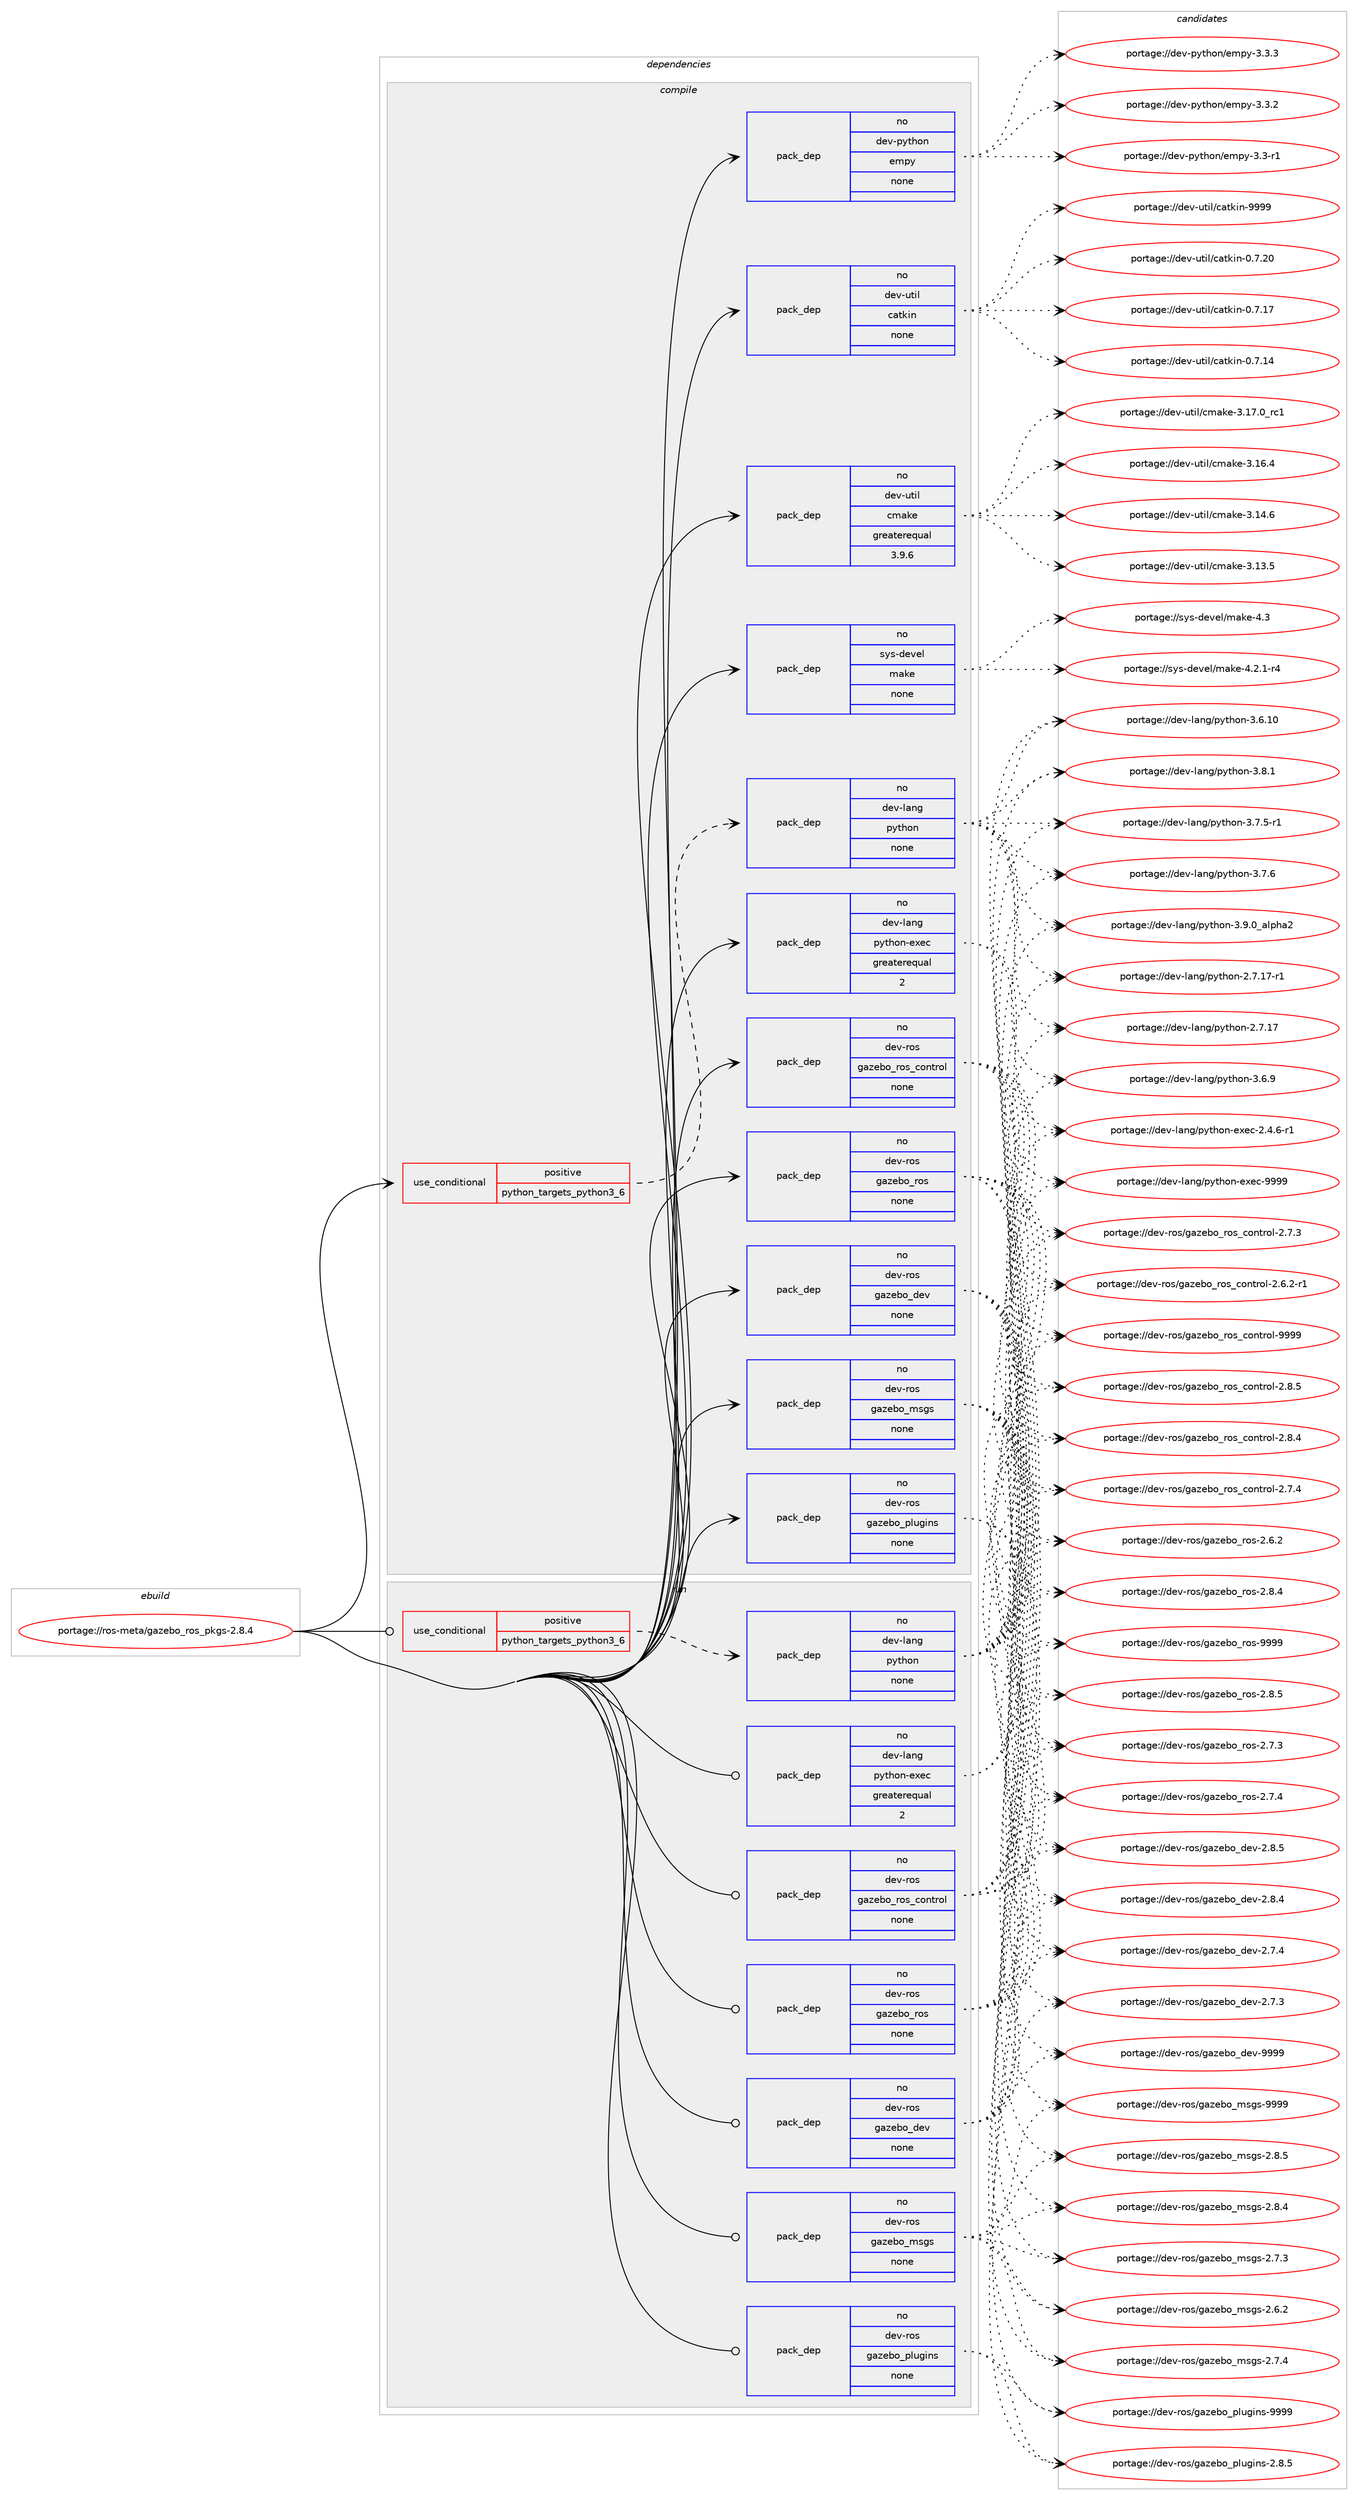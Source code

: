 digraph prolog {

# *************
# Graph options
# *************

newrank=true;
concentrate=true;
compound=true;
graph [rankdir=LR,fontname=Helvetica,fontsize=10,ranksep=1.5];#, ranksep=2.5, nodesep=0.2];
edge  [arrowhead=vee];
node  [fontname=Helvetica,fontsize=10];

# **********
# The ebuild
# **********

subgraph cluster_leftcol {
color=gray;
rank=same;
label=<<i>ebuild</i>>;
id [label="portage://ros-meta/gazebo_ros_pkgs-2.8.4", color=red, width=4, href="../ros-meta/gazebo_ros_pkgs-2.8.4.svg"];
}

# ****************
# The dependencies
# ****************

subgraph cluster_midcol {
color=gray;
label=<<i>dependencies</i>>;
subgraph cluster_compile {
fillcolor="#eeeeee";
style=filled;
label=<<i>compile</i>>;
subgraph cond20586 {
dependency104599 [label=<<TABLE BORDER="0" CELLBORDER="1" CELLSPACING="0" CELLPADDING="4"><TR><TD ROWSPAN="3" CELLPADDING="10">use_conditional</TD></TR><TR><TD>positive</TD></TR><TR><TD>python_targets_python3_6</TD></TR></TABLE>>, shape=none, color=red];
subgraph pack82245 {
dependency104600 [label=<<TABLE BORDER="0" CELLBORDER="1" CELLSPACING="0" CELLPADDING="4" WIDTH="220"><TR><TD ROWSPAN="6" CELLPADDING="30">pack_dep</TD></TR><TR><TD WIDTH="110">no</TD></TR><TR><TD>dev-lang</TD></TR><TR><TD>python</TD></TR><TR><TD>none</TD></TR><TR><TD></TD></TR></TABLE>>, shape=none, color=blue];
}
dependency104599:e -> dependency104600:w [weight=20,style="dashed",arrowhead="vee"];
}
id:e -> dependency104599:w [weight=20,style="solid",arrowhead="vee"];
subgraph pack82246 {
dependency104601 [label=<<TABLE BORDER="0" CELLBORDER="1" CELLSPACING="0" CELLPADDING="4" WIDTH="220"><TR><TD ROWSPAN="6" CELLPADDING="30">pack_dep</TD></TR><TR><TD WIDTH="110">no</TD></TR><TR><TD>dev-lang</TD></TR><TR><TD>python-exec</TD></TR><TR><TD>greaterequal</TD></TR><TR><TD>2</TD></TR></TABLE>>, shape=none, color=blue];
}
id:e -> dependency104601:w [weight=20,style="solid",arrowhead="vee"];
subgraph pack82247 {
dependency104602 [label=<<TABLE BORDER="0" CELLBORDER="1" CELLSPACING="0" CELLPADDING="4" WIDTH="220"><TR><TD ROWSPAN="6" CELLPADDING="30">pack_dep</TD></TR><TR><TD WIDTH="110">no</TD></TR><TR><TD>dev-python</TD></TR><TR><TD>empy</TD></TR><TR><TD>none</TD></TR><TR><TD></TD></TR></TABLE>>, shape=none, color=blue];
}
id:e -> dependency104602:w [weight=20,style="solid",arrowhead="vee"];
subgraph pack82248 {
dependency104603 [label=<<TABLE BORDER="0" CELLBORDER="1" CELLSPACING="0" CELLPADDING="4" WIDTH="220"><TR><TD ROWSPAN="6" CELLPADDING="30">pack_dep</TD></TR><TR><TD WIDTH="110">no</TD></TR><TR><TD>dev-ros</TD></TR><TR><TD>gazebo_dev</TD></TR><TR><TD>none</TD></TR><TR><TD></TD></TR></TABLE>>, shape=none, color=blue];
}
id:e -> dependency104603:w [weight=20,style="solid",arrowhead="vee"];
subgraph pack82249 {
dependency104604 [label=<<TABLE BORDER="0" CELLBORDER="1" CELLSPACING="0" CELLPADDING="4" WIDTH="220"><TR><TD ROWSPAN="6" CELLPADDING="30">pack_dep</TD></TR><TR><TD WIDTH="110">no</TD></TR><TR><TD>dev-ros</TD></TR><TR><TD>gazebo_msgs</TD></TR><TR><TD>none</TD></TR><TR><TD></TD></TR></TABLE>>, shape=none, color=blue];
}
id:e -> dependency104604:w [weight=20,style="solid",arrowhead="vee"];
subgraph pack82250 {
dependency104605 [label=<<TABLE BORDER="0" CELLBORDER="1" CELLSPACING="0" CELLPADDING="4" WIDTH="220"><TR><TD ROWSPAN="6" CELLPADDING="30">pack_dep</TD></TR><TR><TD WIDTH="110">no</TD></TR><TR><TD>dev-ros</TD></TR><TR><TD>gazebo_plugins</TD></TR><TR><TD>none</TD></TR><TR><TD></TD></TR></TABLE>>, shape=none, color=blue];
}
id:e -> dependency104605:w [weight=20,style="solid",arrowhead="vee"];
subgraph pack82251 {
dependency104606 [label=<<TABLE BORDER="0" CELLBORDER="1" CELLSPACING="0" CELLPADDING="4" WIDTH="220"><TR><TD ROWSPAN="6" CELLPADDING="30">pack_dep</TD></TR><TR><TD WIDTH="110">no</TD></TR><TR><TD>dev-ros</TD></TR><TR><TD>gazebo_ros</TD></TR><TR><TD>none</TD></TR><TR><TD></TD></TR></TABLE>>, shape=none, color=blue];
}
id:e -> dependency104606:w [weight=20,style="solid",arrowhead="vee"];
subgraph pack82252 {
dependency104607 [label=<<TABLE BORDER="0" CELLBORDER="1" CELLSPACING="0" CELLPADDING="4" WIDTH="220"><TR><TD ROWSPAN="6" CELLPADDING="30">pack_dep</TD></TR><TR><TD WIDTH="110">no</TD></TR><TR><TD>dev-ros</TD></TR><TR><TD>gazebo_ros_control</TD></TR><TR><TD>none</TD></TR><TR><TD></TD></TR></TABLE>>, shape=none, color=blue];
}
id:e -> dependency104607:w [weight=20,style="solid",arrowhead="vee"];
subgraph pack82253 {
dependency104608 [label=<<TABLE BORDER="0" CELLBORDER="1" CELLSPACING="0" CELLPADDING="4" WIDTH="220"><TR><TD ROWSPAN="6" CELLPADDING="30">pack_dep</TD></TR><TR><TD WIDTH="110">no</TD></TR><TR><TD>dev-util</TD></TR><TR><TD>catkin</TD></TR><TR><TD>none</TD></TR><TR><TD></TD></TR></TABLE>>, shape=none, color=blue];
}
id:e -> dependency104608:w [weight=20,style="solid",arrowhead="vee"];
subgraph pack82254 {
dependency104609 [label=<<TABLE BORDER="0" CELLBORDER="1" CELLSPACING="0" CELLPADDING="4" WIDTH="220"><TR><TD ROWSPAN="6" CELLPADDING="30">pack_dep</TD></TR><TR><TD WIDTH="110">no</TD></TR><TR><TD>dev-util</TD></TR><TR><TD>cmake</TD></TR><TR><TD>greaterequal</TD></TR><TR><TD>3.9.6</TD></TR></TABLE>>, shape=none, color=blue];
}
id:e -> dependency104609:w [weight=20,style="solid",arrowhead="vee"];
subgraph pack82255 {
dependency104610 [label=<<TABLE BORDER="0" CELLBORDER="1" CELLSPACING="0" CELLPADDING="4" WIDTH="220"><TR><TD ROWSPAN="6" CELLPADDING="30">pack_dep</TD></TR><TR><TD WIDTH="110">no</TD></TR><TR><TD>sys-devel</TD></TR><TR><TD>make</TD></TR><TR><TD>none</TD></TR><TR><TD></TD></TR></TABLE>>, shape=none, color=blue];
}
id:e -> dependency104610:w [weight=20,style="solid",arrowhead="vee"];
}
subgraph cluster_compileandrun {
fillcolor="#eeeeee";
style=filled;
label=<<i>compile and run</i>>;
}
subgraph cluster_run {
fillcolor="#eeeeee";
style=filled;
label=<<i>run</i>>;
subgraph cond20587 {
dependency104611 [label=<<TABLE BORDER="0" CELLBORDER="1" CELLSPACING="0" CELLPADDING="4"><TR><TD ROWSPAN="3" CELLPADDING="10">use_conditional</TD></TR><TR><TD>positive</TD></TR><TR><TD>python_targets_python3_6</TD></TR></TABLE>>, shape=none, color=red];
subgraph pack82256 {
dependency104612 [label=<<TABLE BORDER="0" CELLBORDER="1" CELLSPACING="0" CELLPADDING="4" WIDTH="220"><TR><TD ROWSPAN="6" CELLPADDING="30">pack_dep</TD></TR><TR><TD WIDTH="110">no</TD></TR><TR><TD>dev-lang</TD></TR><TR><TD>python</TD></TR><TR><TD>none</TD></TR><TR><TD></TD></TR></TABLE>>, shape=none, color=blue];
}
dependency104611:e -> dependency104612:w [weight=20,style="dashed",arrowhead="vee"];
}
id:e -> dependency104611:w [weight=20,style="solid",arrowhead="odot"];
subgraph pack82257 {
dependency104613 [label=<<TABLE BORDER="0" CELLBORDER="1" CELLSPACING="0" CELLPADDING="4" WIDTH="220"><TR><TD ROWSPAN="6" CELLPADDING="30">pack_dep</TD></TR><TR><TD WIDTH="110">no</TD></TR><TR><TD>dev-lang</TD></TR><TR><TD>python-exec</TD></TR><TR><TD>greaterequal</TD></TR><TR><TD>2</TD></TR></TABLE>>, shape=none, color=blue];
}
id:e -> dependency104613:w [weight=20,style="solid",arrowhead="odot"];
subgraph pack82258 {
dependency104614 [label=<<TABLE BORDER="0" CELLBORDER="1" CELLSPACING="0" CELLPADDING="4" WIDTH="220"><TR><TD ROWSPAN="6" CELLPADDING="30">pack_dep</TD></TR><TR><TD WIDTH="110">no</TD></TR><TR><TD>dev-ros</TD></TR><TR><TD>gazebo_dev</TD></TR><TR><TD>none</TD></TR><TR><TD></TD></TR></TABLE>>, shape=none, color=blue];
}
id:e -> dependency104614:w [weight=20,style="solid",arrowhead="odot"];
subgraph pack82259 {
dependency104615 [label=<<TABLE BORDER="0" CELLBORDER="1" CELLSPACING="0" CELLPADDING="4" WIDTH="220"><TR><TD ROWSPAN="6" CELLPADDING="30">pack_dep</TD></TR><TR><TD WIDTH="110">no</TD></TR><TR><TD>dev-ros</TD></TR><TR><TD>gazebo_msgs</TD></TR><TR><TD>none</TD></TR><TR><TD></TD></TR></TABLE>>, shape=none, color=blue];
}
id:e -> dependency104615:w [weight=20,style="solid",arrowhead="odot"];
subgraph pack82260 {
dependency104616 [label=<<TABLE BORDER="0" CELLBORDER="1" CELLSPACING="0" CELLPADDING="4" WIDTH="220"><TR><TD ROWSPAN="6" CELLPADDING="30">pack_dep</TD></TR><TR><TD WIDTH="110">no</TD></TR><TR><TD>dev-ros</TD></TR><TR><TD>gazebo_plugins</TD></TR><TR><TD>none</TD></TR><TR><TD></TD></TR></TABLE>>, shape=none, color=blue];
}
id:e -> dependency104616:w [weight=20,style="solid",arrowhead="odot"];
subgraph pack82261 {
dependency104617 [label=<<TABLE BORDER="0" CELLBORDER="1" CELLSPACING="0" CELLPADDING="4" WIDTH="220"><TR><TD ROWSPAN="6" CELLPADDING="30">pack_dep</TD></TR><TR><TD WIDTH="110">no</TD></TR><TR><TD>dev-ros</TD></TR><TR><TD>gazebo_ros</TD></TR><TR><TD>none</TD></TR><TR><TD></TD></TR></TABLE>>, shape=none, color=blue];
}
id:e -> dependency104617:w [weight=20,style="solid",arrowhead="odot"];
subgraph pack82262 {
dependency104618 [label=<<TABLE BORDER="0" CELLBORDER="1" CELLSPACING="0" CELLPADDING="4" WIDTH="220"><TR><TD ROWSPAN="6" CELLPADDING="30">pack_dep</TD></TR><TR><TD WIDTH="110">no</TD></TR><TR><TD>dev-ros</TD></TR><TR><TD>gazebo_ros_control</TD></TR><TR><TD>none</TD></TR><TR><TD></TD></TR></TABLE>>, shape=none, color=blue];
}
id:e -> dependency104618:w [weight=20,style="solid",arrowhead="odot"];
}
}

# **************
# The candidates
# **************

subgraph cluster_choices {
rank=same;
color=gray;
label=<<i>candidates</i>>;

subgraph choice82245 {
color=black;
nodesep=1;
choice10010111845108971101034711212111610411111045514657464895971081121049750 [label="portage://dev-lang/python-3.9.0_alpha2", color=red, width=4,href="../dev-lang/python-3.9.0_alpha2.svg"];
choice100101118451089711010347112121116104111110455146564649 [label="portage://dev-lang/python-3.8.1", color=red, width=4,href="../dev-lang/python-3.8.1.svg"];
choice100101118451089711010347112121116104111110455146554654 [label="portage://dev-lang/python-3.7.6", color=red, width=4,href="../dev-lang/python-3.7.6.svg"];
choice1001011184510897110103471121211161041111104551465546534511449 [label="portage://dev-lang/python-3.7.5-r1", color=red, width=4,href="../dev-lang/python-3.7.5-r1.svg"];
choice100101118451089711010347112121116104111110455146544657 [label="portage://dev-lang/python-3.6.9", color=red, width=4,href="../dev-lang/python-3.6.9.svg"];
choice10010111845108971101034711212111610411111045514654464948 [label="portage://dev-lang/python-3.6.10", color=red, width=4,href="../dev-lang/python-3.6.10.svg"];
choice100101118451089711010347112121116104111110455046554649554511449 [label="portage://dev-lang/python-2.7.17-r1", color=red, width=4,href="../dev-lang/python-2.7.17-r1.svg"];
choice10010111845108971101034711212111610411111045504655464955 [label="portage://dev-lang/python-2.7.17", color=red, width=4,href="../dev-lang/python-2.7.17.svg"];
dependency104600:e -> choice10010111845108971101034711212111610411111045514657464895971081121049750:w [style=dotted,weight="100"];
dependency104600:e -> choice100101118451089711010347112121116104111110455146564649:w [style=dotted,weight="100"];
dependency104600:e -> choice100101118451089711010347112121116104111110455146554654:w [style=dotted,weight="100"];
dependency104600:e -> choice1001011184510897110103471121211161041111104551465546534511449:w [style=dotted,weight="100"];
dependency104600:e -> choice100101118451089711010347112121116104111110455146544657:w [style=dotted,weight="100"];
dependency104600:e -> choice10010111845108971101034711212111610411111045514654464948:w [style=dotted,weight="100"];
dependency104600:e -> choice100101118451089711010347112121116104111110455046554649554511449:w [style=dotted,weight="100"];
dependency104600:e -> choice10010111845108971101034711212111610411111045504655464955:w [style=dotted,weight="100"];
}
subgraph choice82246 {
color=black;
nodesep=1;
choice10010111845108971101034711212111610411111045101120101994557575757 [label="portage://dev-lang/python-exec-9999", color=red, width=4,href="../dev-lang/python-exec-9999.svg"];
choice10010111845108971101034711212111610411111045101120101994550465246544511449 [label="portage://dev-lang/python-exec-2.4.6-r1", color=red, width=4,href="../dev-lang/python-exec-2.4.6-r1.svg"];
dependency104601:e -> choice10010111845108971101034711212111610411111045101120101994557575757:w [style=dotted,weight="100"];
dependency104601:e -> choice10010111845108971101034711212111610411111045101120101994550465246544511449:w [style=dotted,weight="100"];
}
subgraph choice82247 {
color=black;
nodesep=1;
choice1001011184511212111610411111047101109112121455146514651 [label="portage://dev-python/empy-3.3.3", color=red, width=4,href="../dev-python/empy-3.3.3.svg"];
choice1001011184511212111610411111047101109112121455146514650 [label="portage://dev-python/empy-3.3.2", color=red, width=4,href="../dev-python/empy-3.3.2.svg"];
choice1001011184511212111610411111047101109112121455146514511449 [label="portage://dev-python/empy-3.3-r1", color=red, width=4,href="../dev-python/empy-3.3-r1.svg"];
dependency104602:e -> choice1001011184511212111610411111047101109112121455146514651:w [style=dotted,weight="100"];
dependency104602:e -> choice1001011184511212111610411111047101109112121455146514650:w [style=dotted,weight="100"];
dependency104602:e -> choice1001011184511212111610411111047101109112121455146514511449:w [style=dotted,weight="100"];
}
subgraph choice82248 {
color=black;
nodesep=1;
choice10010111845114111115471039712210198111951001011184557575757 [label="portage://dev-ros/gazebo_dev-9999", color=red, width=4,href="../dev-ros/gazebo_dev-9999.svg"];
choice1001011184511411111547103971221019811195100101118455046564653 [label="portage://dev-ros/gazebo_dev-2.8.5", color=red, width=4,href="../dev-ros/gazebo_dev-2.8.5.svg"];
choice1001011184511411111547103971221019811195100101118455046564652 [label="portage://dev-ros/gazebo_dev-2.8.4", color=red, width=4,href="../dev-ros/gazebo_dev-2.8.4.svg"];
choice1001011184511411111547103971221019811195100101118455046554652 [label="portage://dev-ros/gazebo_dev-2.7.4", color=red, width=4,href="../dev-ros/gazebo_dev-2.7.4.svg"];
choice1001011184511411111547103971221019811195100101118455046554651 [label="portage://dev-ros/gazebo_dev-2.7.3", color=red, width=4,href="../dev-ros/gazebo_dev-2.7.3.svg"];
dependency104603:e -> choice10010111845114111115471039712210198111951001011184557575757:w [style=dotted,weight="100"];
dependency104603:e -> choice1001011184511411111547103971221019811195100101118455046564653:w [style=dotted,weight="100"];
dependency104603:e -> choice1001011184511411111547103971221019811195100101118455046564652:w [style=dotted,weight="100"];
dependency104603:e -> choice1001011184511411111547103971221019811195100101118455046554652:w [style=dotted,weight="100"];
dependency104603:e -> choice1001011184511411111547103971221019811195100101118455046554651:w [style=dotted,weight="100"];
}
subgraph choice82249 {
color=black;
nodesep=1;
choice10010111845114111115471039712210198111951091151031154557575757 [label="portage://dev-ros/gazebo_msgs-9999", color=red, width=4,href="../dev-ros/gazebo_msgs-9999.svg"];
choice1001011184511411111547103971221019811195109115103115455046564653 [label="portage://dev-ros/gazebo_msgs-2.8.5", color=red, width=4,href="../dev-ros/gazebo_msgs-2.8.5.svg"];
choice1001011184511411111547103971221019811195109115103115455046564652 [label="portage://dev-ros/gazebo_msgs-2.8.4", color=red, width=4,href="../dev-ros/gazebo_msgs-2.8.4.svg"];
choice1001011184511411111547103971221019811195109115103115455046554652 [label="portage://dev-ros/gazebo_msgs-2.7.4", color=red, width=4,href="../dev-ros/gazebo_msgs-2.7.4.svg"];
choice1001011184511411111547103971221019811195109115103115455046554651 [label="portage://dev-ros/gazebo_msgs-2.7.3", color=red, width=4,href="../dev-ros/gazebo_msgs-2.7.3.svg"];
choice1001011184511411111547103971221019811195109115103115455046544650 [label="portage://dev-ros/gazebo_msgs-2.6.2", color=red, width=4,href="../dev-ros/gazebo_msgs-2.6.2.svg"];
dependency104604:e -> choice10010111845114111115471039712210198111951091151031154557575757:w [style=dotted,weight="100"];
dependency104604:e -> choice1001011184511411111547103971221019811195109115103115455046564653:w [style=dotted,weight="100"];
dependency104604:e -> choice1001011184511411111547103971221019811195109115103115455046564652:w [style=dotted,weight="100"];
dependency104604:e -> choice1001011184511411111547103971221019811195109115103115455046554652:w [style=dotted,weight="100"];
dependency104604:e -> choice1001011184511411111547103971221019811195109115103115455046554651:w [style=dotted,weight="100"];
dependency104604:e -> choice1001011184511411111547103971221019811195109115103115455046544650:w [style=dotted,weight="100"];
}
subgraph choice82250 {
color=black;
nodesep=1;
choice10010111845114111115471039712210198111951121081171031051101154557575757 [label="portage://dev-ros/gazebo_plugins-9999", color=red, width=4,href="../dev-ros/gazebo_plugins-9999.svg"];
choice1001011184511411111547103971221019811195112108117103105110115455046564653 [label="portage://dev-ros/gazebo_plugins-2.8.5", color=red, width=4,href="../dev-ros/gazebo_plugins-2.8.5.svg"];
dependency104605:e -> choice10010111845114111115471039712210198111951121081171031051101154557575757:w [style=dotted,weight="100"];
dependency104605:e -> choice1001011184511411111547103971221019811195112108117103105110115455046564653:w [style=dotted,weight="100"];
}
subgraph choice82251 {
color=black;
nodesep=1;
choice10010111845114111115471039712210198111951141111154557575757 [label="portage://dev-ros/gazebo_ros-9999", color=red, width=4,href="../dev-ros/gazebo_ros-9999.svg"];
choice1001011184511411111547103971221019811195114111115455046564653 [label="portage://dev-ros/gazebo_ros-2.8.5", color=red, width=4,href="../dev-ros/gazebo_ros-2.8.5.svg"];
choice1001011184511411111547103971221019811195114111115455046564652 [label="portage://dev-ros/gazebo_ros-2.8.4", color=red, width=4,href="../dev-ros/gazebo_ros-2.8.4.svg"];
choice1001011184511411111547103971221019811195114111115455046554652 [label="portage://dev-ros/gazebo_ros-2.7.4", color=red, width=4,href="../dev-ros/gazebo_ros-2.7.4.svg"];
choice1001011184511411111547103971221019811195114111115455046554651 [label="portage://dev-ros/gazebo_ros-2.7.3", color=red, width=4,href="../dev-ros/gazebo_ros-2.7.3.svg"];
choice1001011184511411111547103971221019811195114111115455046544650 [label="portage://dev-ros/gazebo_ros-2.6.2", color=red, width=4,href="../dev-ros/gazebo_ros-2.6.2.svg"];
dependency104606:e -> choice10010111845114111115471039712210198111951141111154557575757:w [style=dotted,weight="100"];
dependency104606:e -> choice1001011184511411111547103971221019811195114111115455046564653:w [style=dotted,weight="100"];
dependency104606:e -> choice1001011184511411111547103971221019811195114111115455046564652:w [style=dotted,weight="100"];
dependency104606:e -> choice1001011184511411111547103971221019811195114111115455046554652:w [style=dotted,weight="100"];
dependency104606:e -> choice1001011184511411111547103971221019811195114111115455046554651:w [style=dotted,weight="100"];
dependency104606:e -> choice1001011184511411111547103971221019811195114111115455046544650:w [style=dotted,weight="100"];
}
subgraph choice82252 {
color=black;
nodesep=1;
choice100101118451141111154710397122101981119511411111595991111101161141111084557575757 [label="portage://dev-ros/gazebo_ros_control-9999", color=red, width=4,href="../dev-ros/gazebo_ros_control-9999.svg"];
choice10010111845114111115471039712210198111951141111159599111110116114111108455046564653 [label="portage://dev-ros/gazebo_ros_control-2.8.5", color=red, width=4,href="../dev-ros/gazebo_ros_control-2.8.5.svg"];
choice10010111845114111115471039712210198111951141111159599111110116114111108455046564652 [label="portage://dev-ros/gazebo_ros_control-2.8.4", color=red, width=4,href="../dev-ros/gazebo_ros_control-2.8.4.svg"];
choice10010111845114111115471039712210198111951141111159599111110116114111108455046554652 [label="portage://dev-ros/gazebo_ros_control-2.7.4", color=red, width=4,href="../dev-ros/gazebo_ros_control-2.7.4.svg"];
choice10010111845114111115471039712210198111951141111159599111110116114111108455046554651 [label="portage://dev-ros/gazebo_ros_control-2.7.3", color=red, width=4,href="../dev-ros/gazebo_ros_control-2.7.3.svg"];
choice100101118451141111154710397122101981119511411111595991111101161141111084550465446504511449 [label="portage://dev-ros/gazebo_ros_control-2.6.2-r1", color=red, width=4,href="../dev-ros/gazebo_ros_control-2.6.2-r1.svg"];
dependency104607:e -> choice100101118451141111154710397122101981119511411111595991111101161141111084557575757:w [style=dotted,weight="100"];
dependency104607:e -> choice10010111845114111115471039712210198111951141111159599111110116114111108455046564653:w [style=dotted,weight="100"];
dependency104607:e -> choice10010111845114111115471039712210198111951141111159599111110116114111108455046564652:w [style=dotted,weight="100"];
dependency104607:e -> choice10010111845114111115471039712210198111951141111159599111110116114111108455046554652:w [style=dotted,weight="100"];
dependency104607:e -> choice10010111845114111115471039712210198111951141111159599111110116114111108455046554651:w [style=dotted,weight="100"];
dependency104607:e -> choice100101118451141111154710397122101981119511411111595991111101161141111084550465446504511449:w [style=dotted,weight="100"];
}
subgraph choice82253 {
color=black;
nodesep=1;
choice100101118451171161051084799971161071051104557575757 [label="portage://dev-util/catkin-9999", color=red, width=4,href="../dev-util/catkin-9999.svg"];
choice1001011184511711610510847999711610710511045484655465048 [label="portage://dev-util/catkin-0.7.20", color=red, width=4,href="../dev-util/catkin-0.7.20.svg"];
choice1001011184511711610510847999711610710511045484655464955 [label="portage://dev-util/catkin-0.7.17", color=red, width=4,href="../dev-util/catkin-0.7.17.svg"];
choice1001011184511711610510847999711610710511045484655464952 [label="portage://dev-util/catkin-0.7.14", color=red, width=4,href="../dev-util/catkin-0.7.14.svg"];
dependency104608:e -> choice100101118451171161051084799971161071051104557575757:w [style=dotted,weight="100"];
dependency104608:e -> choice1001011184511711610510847999711610710511045484655465048:w [style=dotted,weight="100"];
dependency104608:e -> choice1001011184511711610510847999711610710511045484655464955:w [style=dotted,weight="100"];
dependency104608:e -> choice1001011184511711610510847999711610710511045484655464952:w [style=dotted,weight="100"];
}
subgraph choice82254 {
color=black;
nodesep=1;
choice1001011184511711610510847991099710710145514649554648951149949 [label="portage://dev-util/cmake-3.17.0_rc1", color=red, width=4,href="../dev-util/cmake-3.17.0_rc1.svg"];
choice1001011184511711610510847991099710710145514649544652 [label="portage://dev-util/cmake-3.16.4", color=red, width=4,href="../dev-util/cmake-3.16.4.svg"];
choice1001011184511711610510847991099710710145514649524654 [label="portage://dev-util/cmake-3.14.6", color=red, width=4,href="../dev-util/cmake-3.14.6.svg"];
choice1001011184511711610510847991099710710145514649514653 [label="portage://dev-util/cmake-3.13.5", color=red, width=4,href="../dev-util/cmake-3.13.5.svg"];
dependency104609:e -> choice1001011184511711610510847991099710710145514649554648951149949:w [style=dotted,weight="100"];
dependency104609:e -> choice1001011184511711610510847991099710710145514649544652:w [style=dotted,weight="100"];
dependency104609:e -> choice1001011184511711610510847991099710710145514649524654:w [style=dotted,weight="100"];
dependency104609:e -> choice1001011184511711610510847991099710710145514649514653:w [style=dotted,weight="100"];
}
subgraph choice82255 {
color=black;
nodesep=1;
choice11512111545100101118101108471099710710145524651 [label="portage://sys-devel/make-4.3", color=red, width=4,href="../sys-devel/make-4.3.svg"];
choice1151211154510010111810110847109971071014552465046494511452 [label="portage://sys-devel/make-4.2.1-r4", color=red, width=4,href="../sys-devel/make-4.2.1-r4.svg"];
dependency104610:e -> choice11512111545100101118101108471099710710145524651:w [style=dotted,weight="100"];
dependency104610:e -> choice1151211154510010111810110847109971071014552465046494511452:w [style=dotted,weight="100"];
}
subgraph choice82256 {
color=black;
nodesep=1;
choice10010111845108971101034711212111610411111045514657464895971081121049750 [label="portage://dev-lang/python-3.9.0_alpha2", color=red, width=4,href="../dev-lang/python-3.9.0_alpha2.svg"];
choice100101118451089711010347112121116104111110455146564649 [label="portage://dev-lang/python-3.8.1", color=red, width=4,href="../dev-lang/python-3.8.1.svg"];
choice100101118451089711010347112121116104111110455146554654 [label="portage://dev-lang/python-3.7.6", color=red, width=4,href="../dev-lang/python-3.7.6.svg"];
choice1001011184510897110103471121211161041111104551465546534511449 [label="portage://dev-lang/python-3.7.5-r1", color=red, width=4,href="../dev-lang/python-3.7.5-r1.svg"];
choice100101118451089711010347112121116104111110455146544657 [label="portage://dev-lang/python-3.6.9", color=red, width=4,href="../dev-lang/python-3.6.9.svg"];
choice10010111845108971101034711212111610411111045514654464948 [label="portage://dev-lang/python-3.6.10", color=red, width=4,href="../dev-lang/python-3.6.10.svg"];
choice100101118451089711010347112121116104111110455046554649554511449 [label="portage://dev-lang/python-2.7.17-r1", color=red, width=4,href="../dev-lang/python-2.7.17-r1.svg"];
choice10010111845108971101034711212111610411111045504655464955 [label="portage://dev-lang/python-2.7.17", color=red, width=4,href="../dev-lang/python-2.7.17.svg"];
dependency104612:e -> choice10010111845108971101034711212111610411111045514657464895971081121049750:w [style=dotted,weight="100"];
dependency104612:e -> choice100101118451089711010347112121116104111110455146564649:w [style=dotted,weight="100"];
dependency104612:e -> choice100101118451089711010347112121116104111110455146554654:w [style=dotted,weight="100"];
dependency104612:e -> choice1001011184510897110103471121211161041111104551465546534511449:w [style=dotted,weight="100"];
dependency104612:e -> choice100101118451089711010347112121116104111110455146544657:w [style=dotted,weight="100"];
dependency104612:e -> choice10010111845108971101034711212111610411111045514654464948:w [style=dotted,weight="100"];
dependency104612:e -> choice100101118451089711010347112121116104111110455046554649554511449:w [style=dotted,weight="100"];
dependency104612:e -> choice10010111845108971101034711212111610411111045504655464955:w [style=dotted,weight="100"];
}
subgraph choice82257 {
color=black;
nodesep=1;
choice10010111845108971101034711212111610411111045101120101994557575757 [label="portage://dev-lang/python-exec-9999", color=red, width=4,href="../dev-lang/python-exec-9999.svg"];
choice10010111845108971101034711212111610411111045101120101994550465246544511449 [label="portage://dev-lang/python-exec-2.4.6-r1", color=red, width=4,href="../dev-lang/python-exec-2.4.6-r1.svg"];
dependency104613:e -> choice10010111845108971101034711212111610411111045101120101994557575757:w [style=dotted,weight="100"];
dependency104613:e -> choice10010111845108971101034711212111610411111045101120101994550465246544511449:w [style=dotted,weight="100"];
}
subgraph choice82258 {
color=black;
nodesep=1;
choice10010111845114111115471039712210198111951001011184557575757 [label="portage://dev-ros/gazebo_dev-9999", color=red, width=4,href="../dev-ros/gazebo_dev-9999.svg"];
choice1001011184511411111547103971221019811195100101118455046564653 [label="portage://dev-ros/gazebo_dev-2.8.5", color=red, width=4,href="../dev-ros/gazebo_dev-2.8.5.svg"];
choice1001011184511411111547103971221019811195100101118455046564652 [label="portage://dev-ros/gazebo_dev-2.8.4", color=red, width=4,href="../dev-ros/gazebo_dev-2.8.4.svg"];
choice1001011184511411111547103971221019811195100101118455046554652 [label="portage://dev-ros/gazebo_dev-2.7.4", color=red, width=4,href="../dev-ros/gazebo_dev-2.7.4.svg"];
choice1001011184511411111547103971221019811195100101118455046554651 [label="portage://dev-ros/gazebo_dev-2.7.3", color=red, width=4,href="../dev-ros/gazebo_dev-2.7.3.svg"];
dependency104614:e -> choice10010111845114111115471039712210198111951001011184557575757:w [style=dotted,weight="100"];
dependency104614:e -> choice1001011184511411111547103971221019811195100101118455046564653:w [style=dotted,weight="100"];
dependency104614:e -> choice1001011184511411111547103971221019811195100101118455046564652:w [style=dotted,weight="100"];
dependency104614:e -> choice1001011184511411111547103971221019811195100101118455046554652:w [style=dotted,weight="100"];
dependency104614:e -> choice1001011184511411111547103971221019811195100101118455046554651:w [style=dotted,weight="100"];
}
subgraph choice82259 {
color=black;
nodesep=1;
choice10010111845114111115471039712210198111951091151031154557575757 [label="portage://dev-ros/gazebo_msgs-9999", color=red, width=4,href="../dev-ros/gazebo_msgs-9999.svg"];
choice1001011184511411111547103971221019811195109115103115455046564653 [label="portage://dev-ros/gazebo_msgs-2.8.5", color=red, width=4,href="../dev-ros/gazebo_msgs-2.8.5.svg"];
choice1001011184511411111547103971221019811195109115103115455046564652 [label="portage://dev-ros/gazebo_msgs-2.8.4", color=red, width=4,href="../dev-ros/gazebo_msgs-2.8.4.svg"];
choice1001011184511411111547103971221019811195109115103115455046554652 [label="portage://dev-ros/gazebo_msgs-2.7.4", color=red, width=4,href="../dev-ros/gazebo_msgs-2.7.4.svg"];
choice1001011184511411111547103971221019811195109115103115455046554651 [label="portage://dev-ros/gazebo_msgs-2.7.3", color=red, width=4,href="../dev-ros/gazebo_msgs-2.7.3.svg"];
choice1001011184511411111547103971221019811195109115103115455046544650 [label="portage://dev-ros/gazebo_msgs-2.6.2", color=red, width=4,href="../dev-ros/gazebo_msgs-2.6.2.svg"];
dependency104615:e -> choice10010111845114111115471039712210198111951091151031154557575757:w [style=dotted,weight="100"];
dependency104615:e -> choice1001011184511411111547103971221019811195109115103115455046564653:w [style=dotted,weight="100"];
dependency104615:e -> choice1001011184511411111547103971221019811195109115103115455046564652:w [style=dotted,weight="100"];
dependency104615:e -> choice1001011184511411111547103971221019811195109115103115455046554652:w [style=dotted,weight="100"];
dependency104615:e -> choice1001011184511411111547103971221019811195109115103115455046554651:w [style=dotted,weight="100"];
dependency104615:e -> choice1001011184511411111547103971221019811195109115103115455046544650:w [style=dotted,weight="100"];
}
subgraph choice82260 {
color=black;
nodesep=1;
choice10010111845114111115471039712210198111951121081171031051101154557575757 [label="portage://dev-ros/gazebo_plugins-9999", color=red, width=4,href="../dev-ros/gazebo_plugins-9999.svg"];
choice1001011184511411111547103971221019811195112108117103105110115455046564653 [label="portage://dev-ros/gazebo_plugins-2.8.5", color=red, width=4,href="../dev-ros/gazebo_plugins-2.8.5.svg"];
dependency104616:e -> choice10010111845114111115471039712210198111951121081171031051101154557575757:w [style=dotted,weight="100"];
dependency104616:e -> choice1001011184511411111547103971221019811195112108117103105110115455046564653:w [style=dotted,weight="100"];
}
subgraph choice82261 {
color=black;
nodesep=1;
choice10010111845114111115471039712210198111951141111154557575757 [label="portage://dev-ros/gazebo_ros-9999", color=red, width=4,href="../dev-ros/gazebo_ros-9999.svg"];
choice1001011184511411111547103971221019811195114111115455046564653 [label="portage://dev-ros/gazebo_ros-2.8.5", color=red, width=4,href="../dev-ros/gazebo_ros-2.8.5.svg"];
choice1001011184511411111547103971221019811195114111115455046564652 [label="portage://dev-ros/gazebo_ros-2.8.4", color=red, width=4,href="../dev-ros/gazebo_ros-2.8.4.svg"];
choice1001011184511411111547103971221019811195114111115455046554652 [label="portage://dev-ros/gazebo_ros-2.7.4", color=red, width=4,href="../dev-ros/gazebo_ros-2.7.4.svg"];
choice1001011184511411111547103971221019811195114111115455046554651 [label="portage://dev-ros/gazebo_ros-2.7.3", color=red, width=4,href="../dev-ros/gazebo_ros-2.7.3.svg"];
choice1001011184511411111547103971221019811195114111115455046544650 [label="portage://dev-ros/gazebo_ros-2.6.2", color=red, width=4,href="../dev-ros/gazebo_ros-2.6.2.svg"];
dependency104617:e -> choice10010111845114111115471039712210198111951141111154557575757:w [style=dotted,weight="100"];
dependency104617:e -> choice1001011184511411111547103971221019811195114111115455046564653:w [style=dotted,weight="100"];
dependency104617:e -> choice1001011184511411111547103971221019811195114111115455046564652:w [style=dotted,weight="100"];
dependency104617:e -> choice1001011184511411111547103971221019811195114111115455046554652:w [style=dotted,weight="100"];
dependency104617:e -> choice1001011184511411111547103971221019811195114111115455046554651:w [style=dotted,weight="100"];
dependency104617:e -> choice1001011184511411111547103971221019811195114111115455046544650:w [style=dotted,weight="100"];
}
subgraph choice82262 {
color=black;
nodesep=1;
choice100101118451141111154710397122101981119511411111595991111101161141111084557575757 [label="portage://dev-ros/gazebo_ros_control-9999", color=red, width=4,href="../dev-ros/gazebo_ros_control-9999.svg"];
choice10010111845114111115471039712210198111951141111159599111110116114111108455046564653 [label="portage://dev-ros/gazebo_ros_control-2.8.5", color=red, width=4,href="../dev-ros/gazebo_ros_control-2.8.5.svg"];
choice10010111845114111115471039712210198111951141111159599111110116114111108455046564652 [label="portage://dev-ros/gazebo_ros_control-2.8.4", color=red, width=4,href="../dev-ros/gazebo_ros_control-2.8.4.svg"];
choice10010111845114111115471039712210198111951141111159599111110116114111108455046554652 [label="portage://dev-ros/gazebo_ros_control-2.7.4", color=red, width=4,href="../dev-ros/gazebo_ros_control-2.7.4.svg"];
choice10010111845114111115471039712210198111951141111159599111110116114111108455046554651 [label="portage://dev-ros/gazebo_ros_control-2.7.3", color=red, width=4,href="../dev-ros/gazebo_ros_control-2.7.3.svg"];
choice100101118451141111154710397122101981119511411111595991111101161141111084550465446504511449 [label="portage://dev-ros/gazebo_ros_control-2.6.2-r1", color=red, width=4,href="../dev-ros/gazebo_ros_control-2.6.2-r1.svg"];
dependency104618:e -> choice100101118451141111154710397122101981119511411111595991111101161141111084557575757:w [style=dotted,weight="100"];
dependency104618:e -> choice10010111845114111115471039712210198111951141111159599111110116114111108455046564653:w [style=dotted,weight="100"];
dependency104618:e -> choice10010111845114111115471039712210198111951141111159599111110116114111108455046564652:w [style=dotted,weight="100"];
dependency104618:e -> choice10010111845114111115471039712210198111951141111159599111110116114111108455046554652:w [style=dotted,weight="100"];
dependency104618:e -> choice10010111845114111115471039712210198111951141111159599111110116114111108455046554651:w [style=dotted,weight="100"];
dependency104618:e -> choice100101118451141111154710397122101981119511411111595991111101161141111084550465446504511449:w [style=dotted,weight="100"];
}
}

}
